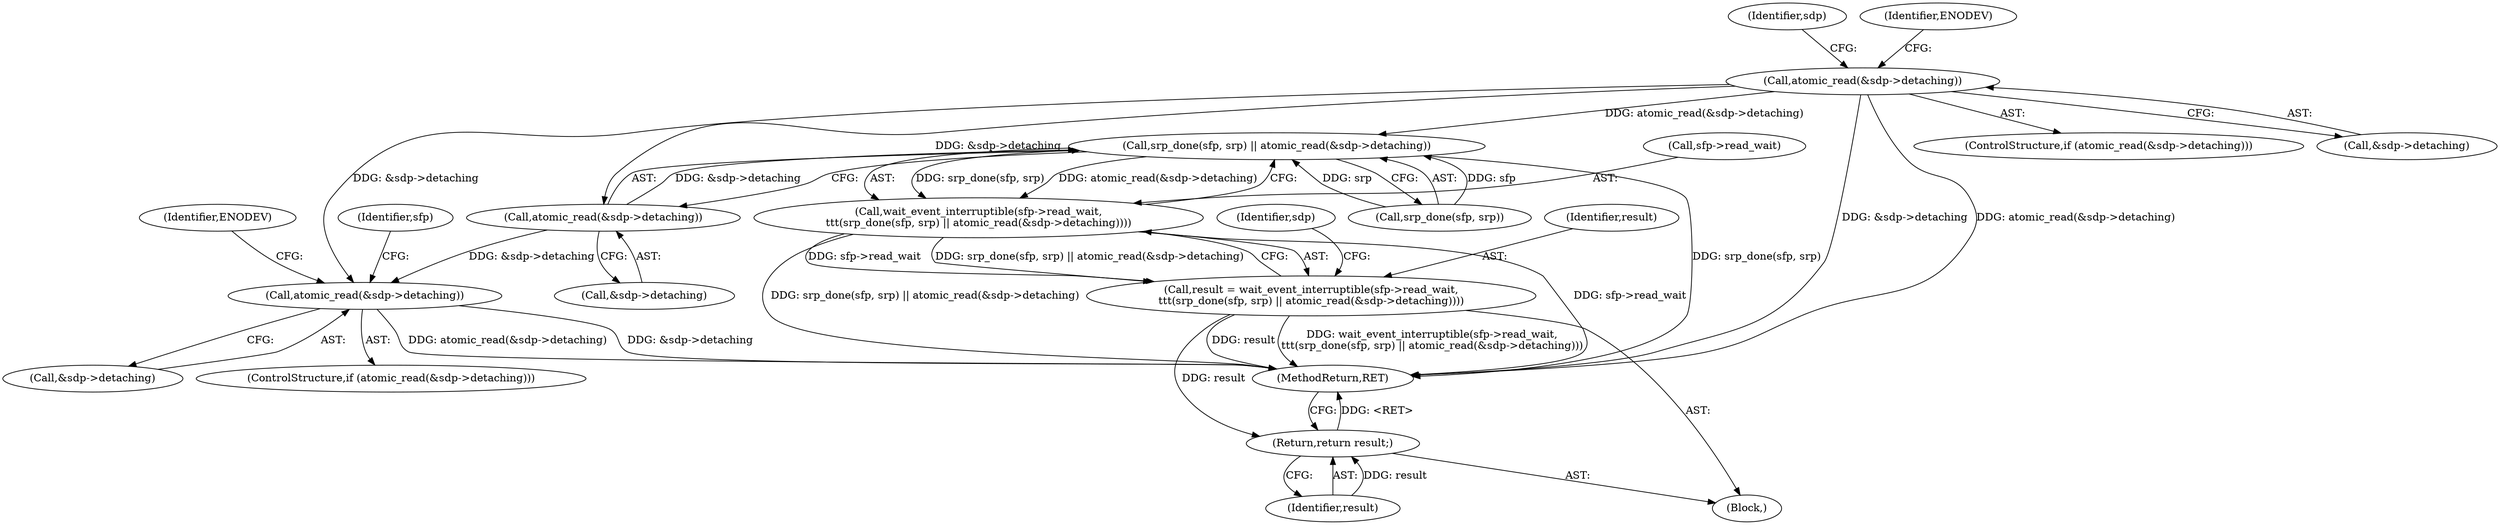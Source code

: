 digraph "0_linux_3e0097499839e0fe3af380410eababe5a47c4cf9_0@API" {
"1000170" [label="(Call,atomic_read(&sdp->detaching))"];
"1000220" [label="(Call,srp_done(sfp, srp) || atomic_read(&sdp->detaching))"];
"1000216" [label="(Call,wait_event_interruptible(sfp->read_wait,\n\t\t\t(srp_done(sfp, srp) || atomic_read(&sdp->detaching))))"];
"1000214" [label="(Call,result = wait_event_interruptible(sfp->read_wait,\n\t\t\t(srp_done(sfp, srp) || atomic_read(&sdp->detaching))))"];
"1000282" [label="(Return,return result;)"];
"1000224" [label="(Call,atomic_read(&sdp->detaching))"];
"1000230" [label="(Call,atomic_read(&sdp->detaching))"];
"1000182" [label="(Identifier,sdp)"];
"1000170" [label="(Call,atomic_read(&sdp->detaching))"];
"1000177" [label="(Identifier,ENODEV)"];
"1000241" [label="(Identifier,sfp)"];
"1000220" [label="(Call,srp_done(sfp, srp) || atomic_read(&sdp->detaching))"];
"1000282" [label="(Return,return result;)"];
"1000283" [label="(Identifier,result)"];
"1000169" [label="(ControlStructure,if (atomic_read(&sdp->detaching)))"];
"1000224" [label="(Call,atomic_read(&sdp->detaching))"];
"1000214" [label="(Call,result = wait_event_interruptible(sfp->read_wait,\n\t\t\t(srp_done(sfp, srp) || atomic_read(&sdp->detaching))))"];
"1000225" [label="(Call,&sdp->detaching)"];
"1000233" [label="(Identifier,sdp)"];
"1000215" [label="(Identifier,result)"];
"1000216" [label="(Call,wait_event_interruptible(sfp->read_wait,\n\t\t\t(srp_done(sfp, srp) || atomic_read(&sdp->detaching))))"];
"1000231" [label="(Call,&sdp->detaching)"];
"1000237" [label="(Identifier,ENODEV)"];
"1000217" [label="(Call,sfp->read_wait)"];
"1001060" [label="(MethodReturn,RET)"];
"1000230" [label="(Call,atomic_read(&sdp->detaching))"];
"1000221" [label="(Call,srp_done(sfp, srp))"];
"1000167" [label="(Block,)"];
"1000229" [label="(ControlStructure,if (atomic_read(&sdp->detaching)))"];
"1000171" [label="(Call,&sdp->detaching)"];
"1000170" -> "1000169"  [label="AST: "];
"1000170" -> "1000171"  [label="CFG: "];
"1000171" -> "1000170"  [label="AST: "];
"1000177" -> "1000170"  [label="CFG: "];
"1000182" -> "1000170"  [label="CFG: "];
"1000170" -> "1001060"  [label="DDG: &sdp->detaching"];
"1000170" -> "1001060"  [label="DDG: atomic_read(&sdp->detaching)"];
"1000170" -> "1000220"  [label="DDG: atomic_read(&sdp->detaching)"];
"1000170" -> "1000224"  [label="DDG: &sdp->detaching"];
"1000170" -> "1000230"  [label="DDG: &sdp->detaching"];
"1000220" -> "1000216"  [label="AST: "];
"1000220" -> "1000221"  [label="CFG: "];
"1000220" -> "1000224"  [label="CFG: "];
"1000221" -> "1000220"  [label="AST: "];
"1000224" -> "1000220"  [label="AST: "];
"1000216" -> "1000220"  [label="CFG: "];
"1000220" -> "1001060"  [label="DDG: srp_done(sfp, srp)"];
"1000220" -> "1000216"  [label="DDG: srp_done(sfp, srp)"];
"1000220" -> "1000216"  [label="DDG: atomic_read(&sdp->detaching)"];
"1000221" -> "1000220"  [label="DDG: sfp"];
"1000221" -> "1000220"  [label="DDG: srp"];
"1000224" -> "1000220"  [label="DDG: &sdp->detaching"];
"1000216" -> "1000214"  [label="AST: "];
"1000217" -> "1000216"  [label="AST: "];
"1000214" -> "1000216"  [label="CFG: "];
"1000216" -> "1001060"  [label="DDG: sfp->read_wait"];
"1000216" -> "1001060"  [label="DDG: srp_done(sfp, srp) || atomic_read(&sdp->detaching)"];
"1000216" -> "1000214"  [label="DDG: sfp->read_wait"];
"1000216" -> "1000214"  [label="DDG: srp_done(sfp, srp) || atomic_read(&sdp->detaching)"];
"1000214" -> "1000167"  [label="AST: "];
"1000215" -> "1000214"  [label="AST: "];
"1000233" -> "1000214"  [label="CFG: "];
"1000214" -> "1001060"  [label="DDG: wait_event_interruptible(sfp->read_wait,\n\t\t\t(srp_done(sfp, srp) || atomic_read(&sdp->detaching)))"];
"1000214" -> "1001060"  [label="DDG: result"];
"1000214" -> "1000282"  [label="DDG: result"];
"1000282" -> "1000167"  [label="AST: "];
"1000282" -> "1000283"  [label="CFG: "];
"1000283" -> "1000282"  [label="AST: "];
"1001060" -> "1000282"  [label="CFG: "];
"1000282" -> "1001060"  [label="DDG: <RET>"];
"1000283" -> "1000282"  [label="DDG: result"];
"1000224" -> "1000225"  [label="CFG: "];
"1000225" -> "1000224"  [label="AST: "];
"1000224" -> "1000230"  [label="DDG: &sdp->detaching"];
"1000230" -> "1000229"  [label="AST: "];
"1000230" -> "1000231"  [label="CFG: "];
"1000231" -> "1000230"  [label="AST: "];
"1000237" -> "1000230"  [label="CFG: "];
"1000241" -> "1000230"  [label="CFG: "];
"1000230" -> "1001060"  [label="DDG: &sdp->detaching"];
"1000230" -> "1001060"  [label="DDG: atomic_read(&sdp->detaching)"];
}
